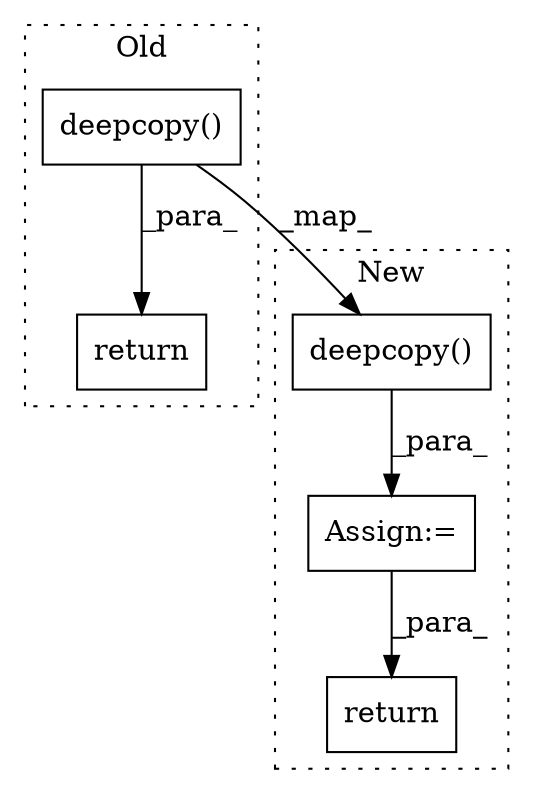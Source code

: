 digraph G {
subgraph cluster0 {
1 [label="deepcopy()" a="75" s="5172,5194" l="14,1" shape="box"];
5 [label="return" a="93" s="5165" l="7" shape="box"];
label = "Old";
style="dotted";
}
subgraph cluster1 {
2 [label="deepcopy()" a="75" s="4998,5020" l="14,1" shape="box"];
3 [label="Assign:=" a="68" s="4995" l="3" shape="box"];
4 [label="return" a="93" s="5517" l="7" shape="box"];
label = "New";
style="dotted";
}
1 -> 2 [label="_map_"];
1 -> 5 [label="_para_"];
2 -> 3 [label="_para_"];
3 -> 4 [label="_para_"];
}